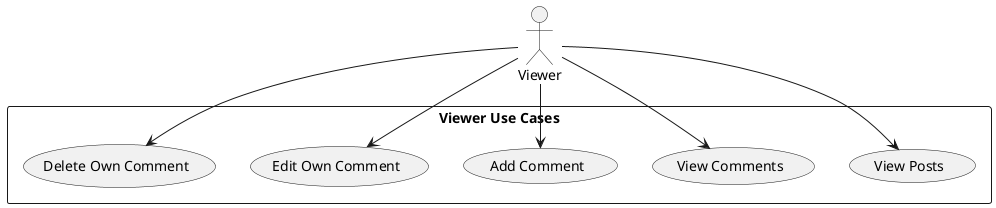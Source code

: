 @startuml
actor Viewer
rectangle "Viewer Use Cases" {
  usecase "View Posts"
  usecase "View Comments"
  usecase "Add Comment"
  usecase "Edit Own Comment"
  usecase "Delete Own Comment"
}
Viewer --> "View Posts"
Viewer --> "View Comments"
Viewer --> "Add Comment"
Viewer --> "Edit Own Comment"
Viewer --> "Delete Own Comment"
@enduml